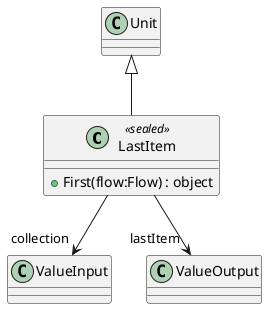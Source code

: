 @startuml
class LastItem <<sealed>> {
    + First(flow:Flow) : object
}
Unit <|-- LastItem
LastItem --> "collection" ValueInput
LastItem --> "lastItem" ValueOutput
@enduml
